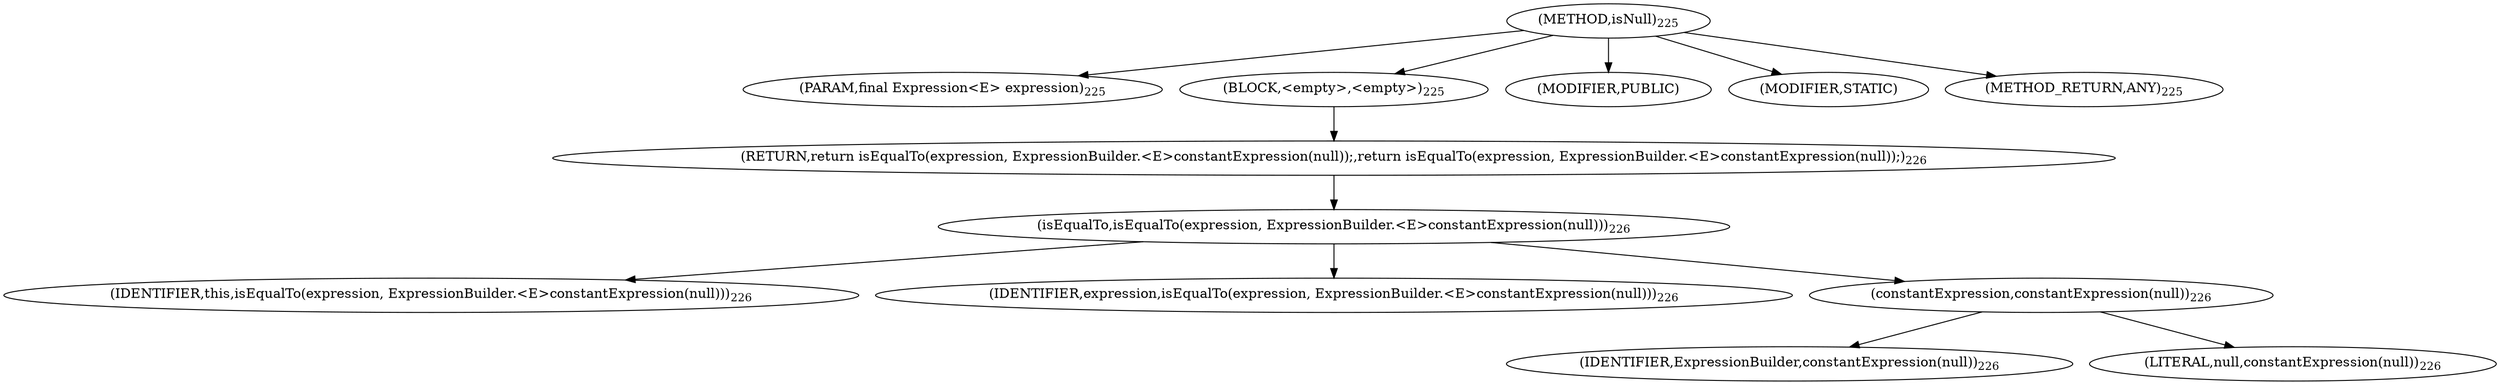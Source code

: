 digraph "isNull" {  
"244" [label = <(METHOD,isNull)<SUB>225</SUB>> ]
"245" [label = <(PARAM,final Expression&lt;E&gt; expression)<SUB>225</SUB>> ]
"246" [label = <(BLOCK,&lt;empty&gt;,&lt;empty&gt;)<SUB>225</SUB>> ]
"247" [label = <(RETURN,return isEqualTo(expression, ExpressionBuilder.&lt;E&gt;constantExpression(null));,return isEqualTo(expression, ExpressionBuilder.&lt;E&gt;constantExpression(null));)<SUB>226</SUB>> ]
"248" [label = <(isEqualTo,isEqualTo(expression, ExpressionBuilder.&lt;E&gt;constantExpression(null)))<SUB>226</SUB>> ]
"249" [label = <(IDENTIFIER,this,isEqualTo(expression, ExpressionBuilder.&lt;E&gt;constantExpression(null)))<SUB>226</SUB>> ]
"250" [label = <(IDENTIFIER,expression,isEqualTo(expression, ExpressionBuilder.&lt;E&gt;constantExpression(null)))<SUB>226</SUB>> ]
"251" [label = <(constantExpression,constantExpression(null))<SUB>226</SUB>> ]
"252" [label = <(IDENTIFIER,ExpressionBuilder,constantExpression(null))<SUB>226</SUB>> ]
"253" [label = <(LITERAL,null,constantExpression(null))<SUB>226</SUB>> ]
"254" [label = <(MODIFIER,PUBLIC)> ]
"255" [label = <(MODIFIER,STATIC)> ]
"256" [label = <(METHOD_RETURN,ANY)<SUB>225</SUB>> ]
  "244" -> "245" 
  "244" -> "246" 
  "244" -> "254" 
  "244" -> "255" 
  "244" -> "256" 
  "246" -> "247" 
  "247" -> "248" 
  "248" -> "249" 
  "248" -> "250" 
  "248" -> "251" 
  "251" -> "252" 
  "251" -> "253" 
}

